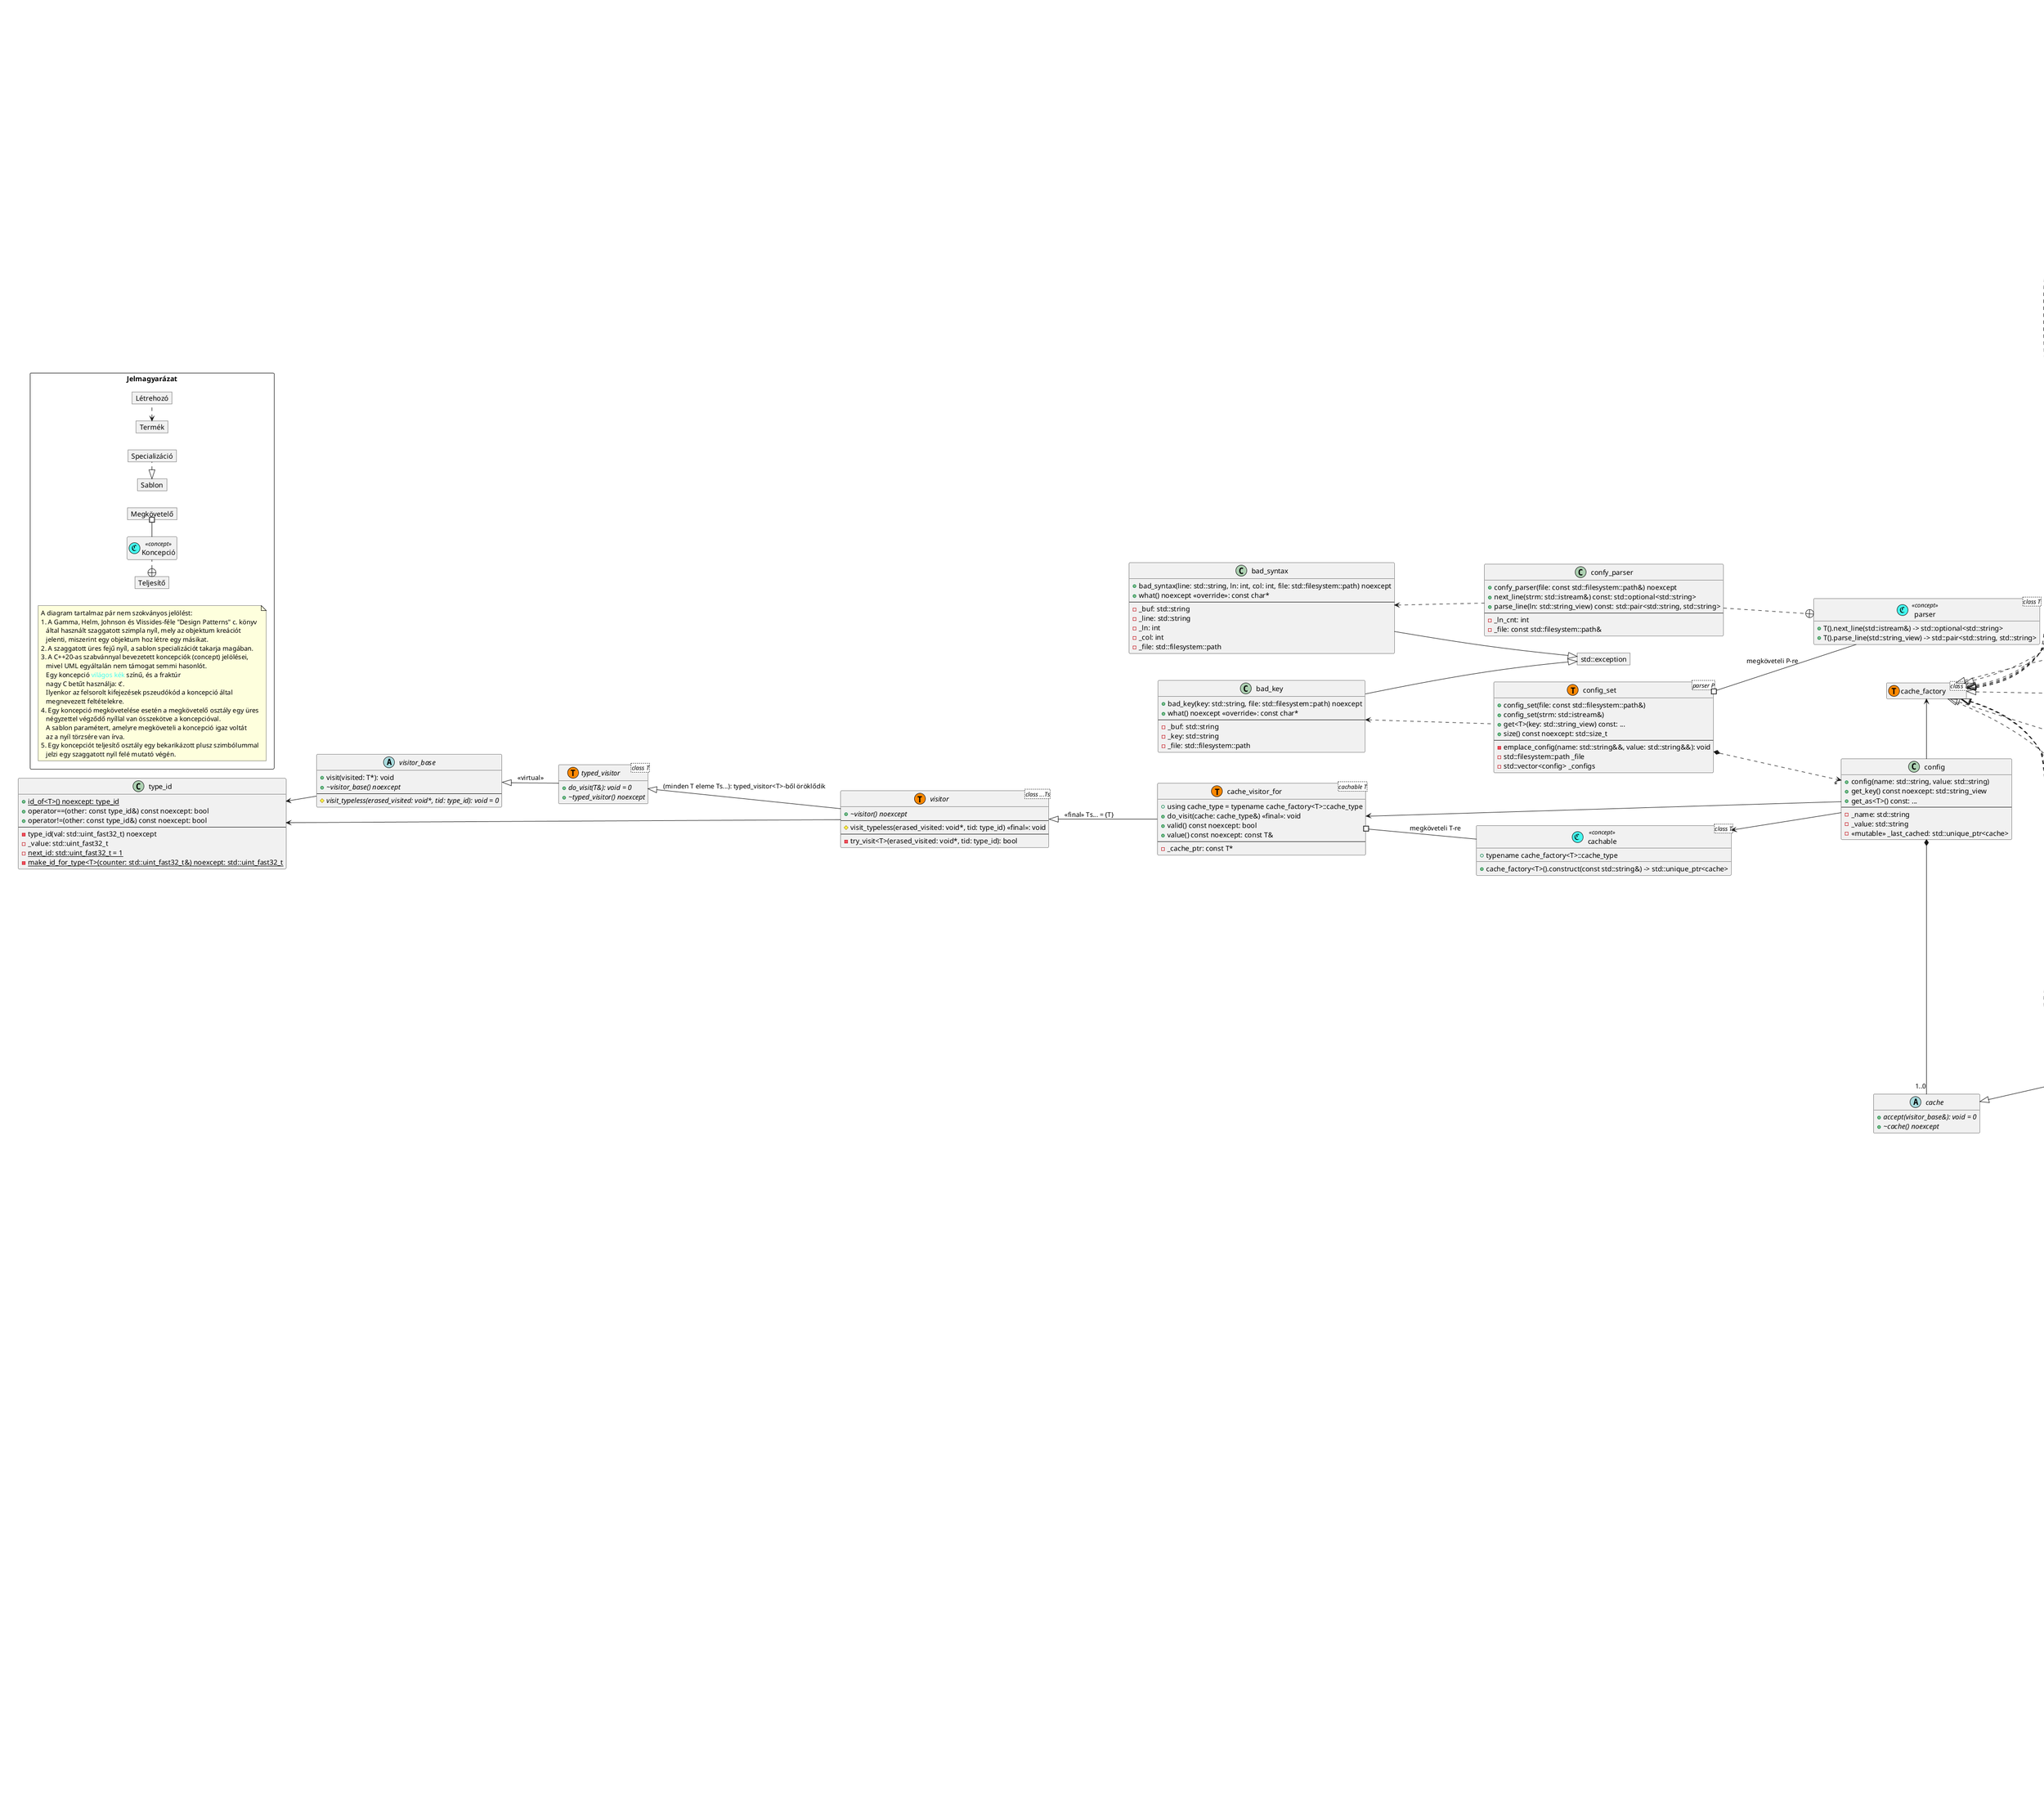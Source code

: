 @startuml
left to right direction
skinparam DefaultFontName "IBMPlexSerif"

class type_id {
 + {static} id_of<T>() noexcept: type_id
 + operator==(other: const type_id&) const noexcept: bool
 + operator!=(other: const type_id&) const noexcept: bool
---
 - type_id(val: std::uint_fast32_t) noexcept
 - _value: std::uint_fast32_t
 - {static} next_id: std::uint_fast32_t = 1
 - {static} make_id_for_type<T>(counter: std::uint_fast32_t&) noexcept: std::uint_fast32_t
}

class "parser<class T>" as parser_concept << (ℭ,#44fcf0) concept >> {
 + T().next_line(std::istream&) -> std::optional<std::string>
 + T().parse_line(std::string_view) -> std::pair<std::string, std::string>
}

class "cachable<class T>" as cachable_concept << (ℭ,#44fcf0) concept >> {
 + typename cache_factory<T>::cache_type
 + cache_factory<T>().construct(const std::string&) -> std::unique_ptr<cache>
}

class confy_parser {
 + confy_parser(file: const std::filesystem::path&) noexcept
 + next_line(strm: std::istream&) const: std::optional<std::string>
 + parse_line(ln: std::string_view) const: std::pair<std::string, std::string>
---
 - _ln_cnt: int
 - _file: const std::filesystem::path&
}

confy_parser ..+ parser_concept
config_set #-- parser_concept : megköveteli P-re
cachable_concept <-- config

abstract visitor_base {
 + visit(visited: T*): void
 + {abstract} ~visitor_base() noexcept
---
 # {abstract} visit_typeless(erased_visited: void*, tid: type_id): void = 0
}

abstract "typed_visitor<class T>" as visitor_impl << (T,#ff8800) >> {
 + {abstract} do_visit(T&): void = 0
 + {abstract} ~typed_visitor() noexcept
}

visitor_base <|-- visitor_impl : <<virtual>>

abstract "visitor<class ...Ts>" as visitor << (T,#ff8800) >> {
 + {abstract} ~visitor() noexcept
---
 # visit_typeless(erased_visited: void*, tid: type_id) <<final>>: void
---
 - try_visit<T>(erased_visited: void*, tid: type_id): bool
}

visitor_impl  <|-- visitor: (minden T eleme Ts...): typed_visitor<T>-ből öröklődik

class "cache_visitor_for<cachable T>" as cache_visitor_for << (T,#ff8800) >> {
 + using cache_type = typename cache_factory<T>::cache_type
 + do_visit(cache: cache_type&) <<final>>: void
 + valid() const noexcept: bool
 + value() const noexcept: const T&
---
 - _cache_ptr: const T*
}

visitor <|-- cache_visitor_for : <<final>> Ts... = {T}
cache_visitor_for <-- config
cache_visitor_for #-- cachable_concept : megköveteli T-re

type_id <-- visitor_base
type_id <-- visitor

class "config_set<parser P>" as config_set << (T,#ff8800) >> {
 + config_set(file: const std::filesystem::path&)
 + config_set(strm: std::istream&)
 + get<T>(key: std::string_view) const: ...
 + size() const noexcept: std::size_t
---
 - emplace_config(name: std::string&&, value: std::string&&): void
 - std::filesystem::path _file
 - std::vector<config> _configs
}

object "std::exception" as std_exc

bad_syntax <.. confy_parser
bad_syntax --|> std_exc

bad_key <.. config_set
bad_key --|> std_exc

class bad_syntax {
 + bad_syntax(line: std::string, ln: int, col: int, file: std::filesystem::path) noexcept
 + what() noexcept <<override>>: const char*
---
 - _buf: std::string
 - _line: std::string
 - _ln: int
 - _col: int
 - _file: std::filesystem::path
}

class bad_key {
 + bad_key(key: std::string, file: std::filesystem::path) noexcept
 + what() noexcept <<override>>: const char*
---
 - _buf: std::string
 - _key: std::string
 - _file: std::filesystem::path
}

class config {
 + config(name: std::string, value: std::string)
 + get_key() const noexcept: std::string_view
 + get_as<T>() const: ...
---
 - _name: std::string
 - _value: std::string
 - <<mutable>> _last_cached: std::unique_ptr<cache>
}

class char_cache {
 + char_cache(char&&) noexcept
 + get_value_ptr(): const char*
---
 - _value: char
}
class schar_cache {
 + schar_cache(signed char&&) noexcept
 + get_value_ptr(): const signed char*
---
 - _value: signed char
}
class short_cache {
 + short_cache(short&&) noexcept
 + get_value_ptr(): const short*
---
 - _value: short
}
class int_cache {
 + int_cache(int&&) noexcept
 + get_value_ptr(): const int*
---
 - _value: int
}
class long_cache {
 + long_cache(long&&) noexcept
 + get_value_ptr(): const long*
---
 - _value: long
}
class long_long_cache {
 + long_long_cache(long long&&) noexcept
 + get_value_ptr(): const long long*
---
 - _value: long long
}
class uchar_cache {
 + uchar_cache(unsigned char&&) noexcept
 + get_value_ptr(): const unsigned char*
---
 - _value: unsigned char
}
class ushort_cache {
 + ushort_cache(unsigned short&&) noexcept
 + get_value_ptr(): const unsigned short*
---
 - _value: unsigned short
}
class uint_cache {
 + uint_cache(unsigned&&) noexcept
 + get_value_ptr(): const unsigned*
---
 - _value: unsigned
}
class ulong_cache {
 + ulong_cache(unsigned long&&) noexcept
 + get_value_ptr(): const unsigned long*
---
 - _value: unsigned long
}
class ulong_long_cache {
 + ulong_long_cache(unsigned long long&&) noexcept
 + get_value_ptr(): const unsigned long long*
---
 - _value: unsigned long long
}
class float_cache {
 + float_cache(float&&) noexcept
 + get_value_ptr(): const float*
---
 - _value: float
}
class double_cache {
 + double_cache(double&&) noexcept
 + get_value_ptr(): const double*
---
 - _value: double
}
class long_double_cache {
 + long_double_cache(long double&&) noexcept
 + get_value_ptr(): const long double*
---
 - _value: long double
}
class bool_cache {
 + bool_cache(bool&&) noexcept
 + get_value_ptr(): const bool*
---
 - _value: bool
}

config_set *..> "*" config
config *- "1..0" cache

visitable_cache  <|-- char_cache: <<final>>\nD = char_cache
visitable_cache  <|-- schar_cache: <<final>>\nD = schar_cache
visitable_cache  <|-- short_cache: <<final>>\nD = short_cache
visitable_cache  <|-- int_cache: <<final>>\nD = int_cache
visitable_cache  <|-- long_cache: <<final>>\nD = long_cache
visitable_cache  <|-- long_long_cache: <<final>>\nD = long_long_cache

visitable_cache  <|-- uchar_cache: <<final>>\nD = uchar_cache
visitable_cache  <|-- ushort_cache: <<final>>\nD = ushort_cache
visitable_cache  <|-- uint_cache: <<final>>\nD = uint_cache
visitable_cache  <|-- ulong_cache: <<final>>\nD = ulong_cache
visitable_cache  <|-- ulong_long_cache: <<final>>\nD = ulong_long_cache

visitable_cache  <|-- float_cache: <<final>>\nD = float_cache
visitable_cache  <|-- double_cache: <<final>>\nD = double_cache
visitable_cache  <|-- long_double_cache: <<final>>\nD = long_double_cache

visitable_cache  <|-- bool_cache: <<final>>\nD = bool_cache

class "cache_factory<class T>" as generic_cache_fact << (T,#ff8800) >>

class "cache_factory<const char*>" as cstr_cache_fact {
 + make(data: const std::string&): const char*
}
class "cache_factory<std::string_view>" as sv_cache_fact {
 + make(data: const std::string&) const: std::string_view
}
class "cache_factory<std::string>" as str_cache_fact {
 + make(data: const std::string&) const: std::string
}
class "cache_factory<bool>" as bool_cache_fact {
 + using cache_type = bool_cache;
 + construct(data: const std::string&): std::unique_ptr<cache>
}
class "cache_factory<char>" as char_cache_fact {
 + using cache_type = char_cache;
 + construct(data: const std::string&): std::unique_ptr<cache>
}
class "cache_factory<signed char>" as schar_cache_fact {
 + using cache_type = schar_cache;
 + construct(data: const std::string&): std::unique_ptr<cache>
}
class "cache_factory<unsigned char>" as uchar_cache_fact {
 + using cache_type = uchar_cache;
 + construct(data: const std::string&): std::unique_ptr<cache>
}
class "cache_factory<short>" as short_cache_fact {
 + using cache_type = short_cache;
 + construct(data: const std::string&): std::unique_ptr<cache>
}
class "cache_factory<unsigned short>" as ushort_cache_fact {
 + using cache_type = ushort_cache;
 + construct(data: const std::string&): std::unique_ptr<cache>
}
class "cache_factory<int>" as int_cache_fact {
 + using cache_type = int_cache;
 + construct(data: const std::string&): std::unique_ptr<cache>
}
class "cache_factory<unsigned>" as uint_cache_fact {
 + using cache_type = uint_cache;
 + construct(data: const std::string&): std::unique_ptr<cache>
}
class "cache_factory<long>" as long_cache_fact {
 + using cache_type = long_cache;
 + construct(data: const std::string&): std::unique_ptr<cache>
}
class "cache_factory<unsigned long>" as ulong_cache_fact {
 + using cache_type = ulong_cache;
 + construct(data: const std::string&): std::unique_ptr<cache>
}
class "cache_factory<long long>" as long_long_cache_fact {
 + using cache_type = long_long_cache;
 + construct(data: const std::string&): std::unique_ptr<cache>
}
class "cache_factory<unsigned long long>" as ulong_long_cache_fact {
 + using cache_type = ulong_long_cache;
 + construct(data: const std::string&): std::unique_ptr<cache>
}
class "cache_factory<float>" as float_cache_fact {
 + using cache_type = float_cache;
 + construct(data: const std::string&): std::unique_ptr<cache>
}
class "cache_factory<double>" as double_cache_fact {
 + using cache_type = double_cache;
 + construct(data: const std::string&): std::unique_ptr<cache>
}
class "cache_factory<long double>" as long_double_cache_fact {
 + using cache_type = long_double_cache;
 + construct(data: const std::string&): std::unique_ptr<cache>
}

generic_cache_fact <- config
generic_cache_fact <|.. cstr_cache_fact
generic_cache_fact <|.. sv_cache_fact
generic_cache_fact <|.. str_cache_fact

note as NoCacheNote
Mivel sztringként tároljuk az adatokat, ezek a "cache factory"k nem készítenek
soha cache objektumokat, nincs is `construct` tagfüggvényük.
Helyette a `make` tagfüggvényt definiálják, mellyel cachelés nélkül lehet
létrehozni egy adott objektumot.
end note
cstr_cache_fact -[dotted]- NoCacheNote
sv_cache_fact -[dotted]- NoCacheNote
str_cache_fact -[dotted]- NoCacheNote

generic_cache_fact <|.. bool_cache_fact
bool_cache <.. bool_cache_fact

generic_cache_fact <|.. char_cache_fact
generic_cache_fact <|.. schar_cache_fact
generic_cache_fact <|.. uchar_cache_fact
char_cache <.. char_cache_fact
schar_cache <.. schar_cache_fact
uchar_cache <.. uchar_cache_fact

generic_cache_fact <|.. short_cache_fact
generic_cache_fact <|.. ushort_cache_fact
short_cache <.. short_cache_fact
ushort_cache <.. ushort_cache_fact

generic_cache_fact <|.. int_cache_fact
generic_cache_fact <|.. uint_cache_fact
int_cache <.. int_cache_fact
uint_cache <.. uint_cache_fact

generic_cache_fact <|.. long_cache_fact
generic_cache_fact <|.. ulong_cache_fact
long_cache <.. long_cache_fact
ulong_cache <.. ulong_cache_fact

generic_cache_fact <|.. long_long_cache_fact
generic_cache_fact <|.. ulong_long_cache_fact
long_long_cache <.. long_long_cache_fact
ulong_long_cache <.. ulong_long_cache_fact

generic_cache_fact <|.. float_cache_fact
generic_cache_fact <|.. double_cache_fact
generic_cache_fact <|.. long_double_cache_fact
float_cache <.. float_cache_fact
double_cache <.. double_cache_fact
long_double_cache <.. long_double_cache_fact

class "visitable_cache<class D>" as visitable_cache << (T,#ff8800) >> {
 + accept(visitor: visitor_base&) <<override>>: void
 + {abstract} ~visitable_cache() noexcept
}

cache <|-- visitable_cache

abstract cache {
 + {abstract} accept(visitor_base&): void = 0
 + {abstract} ~cache() noexcept
}

package Jelmagyarázat <<Rectangle>> {
    note as NotationNote
        A diagram tartalmaz pár nem szokványos jelölést:
        1. A Gamma, Helm, Johnson és Vlissides-féle "Design Patterns" c. könyv
           által használt szaggatott szimpla nyíl, mely az objektum kreációt
           jelenti, miszerint egy objektum hoz létre egy másikat.
        2. A szaggatott üres fejű nyíl, a sablon specializációt takarja magában.
        3. A C++20-as szabvánnyal bevezetett koncepciók (concept) jelölései,
           mivel UML egyáltalán nem támogat semmi hasonlót.
           Egy koncepció <color:#44fcf0>világos kék</color> színű, és a fraktúr
           nagy C betűt használja: ℭ.
           Ilyenkor az felsorolt kifejezések pszeudókód a koncepció által
           megnevezett feltételekre.
        4. Egy koncepció megkövetelése esetén a megkövetelő osztály egy üres
           négyzettel végződő nyíllal van összekötve a koncepcióval.
           A sablon paramétert, amelyre megköveteli a koncepció igaz voltát
           az a nyíl törzsére van írva.
        5. Egy koncepciót teljesítő osztály egy bekarikázott plusz szimbólummal
           jelzi egy szaggatott nyíl felé mutató végén.
    end note

    object Létrehozó
    object Specializáció

    object Termék
    object Sablon

    class Koncepció << (ℭ,#44fcf0) concept >>
    object Megkövetelő
    object Teljesítő

    Termék <. Létrehozó
    Sablon <|. Specializáció

    Koncepció -# Megkövetelő
    Koncepció .left+ Teljesítő

    Létrehozó -[hidden]up Koncepció
}

hide empty members

@enduml
